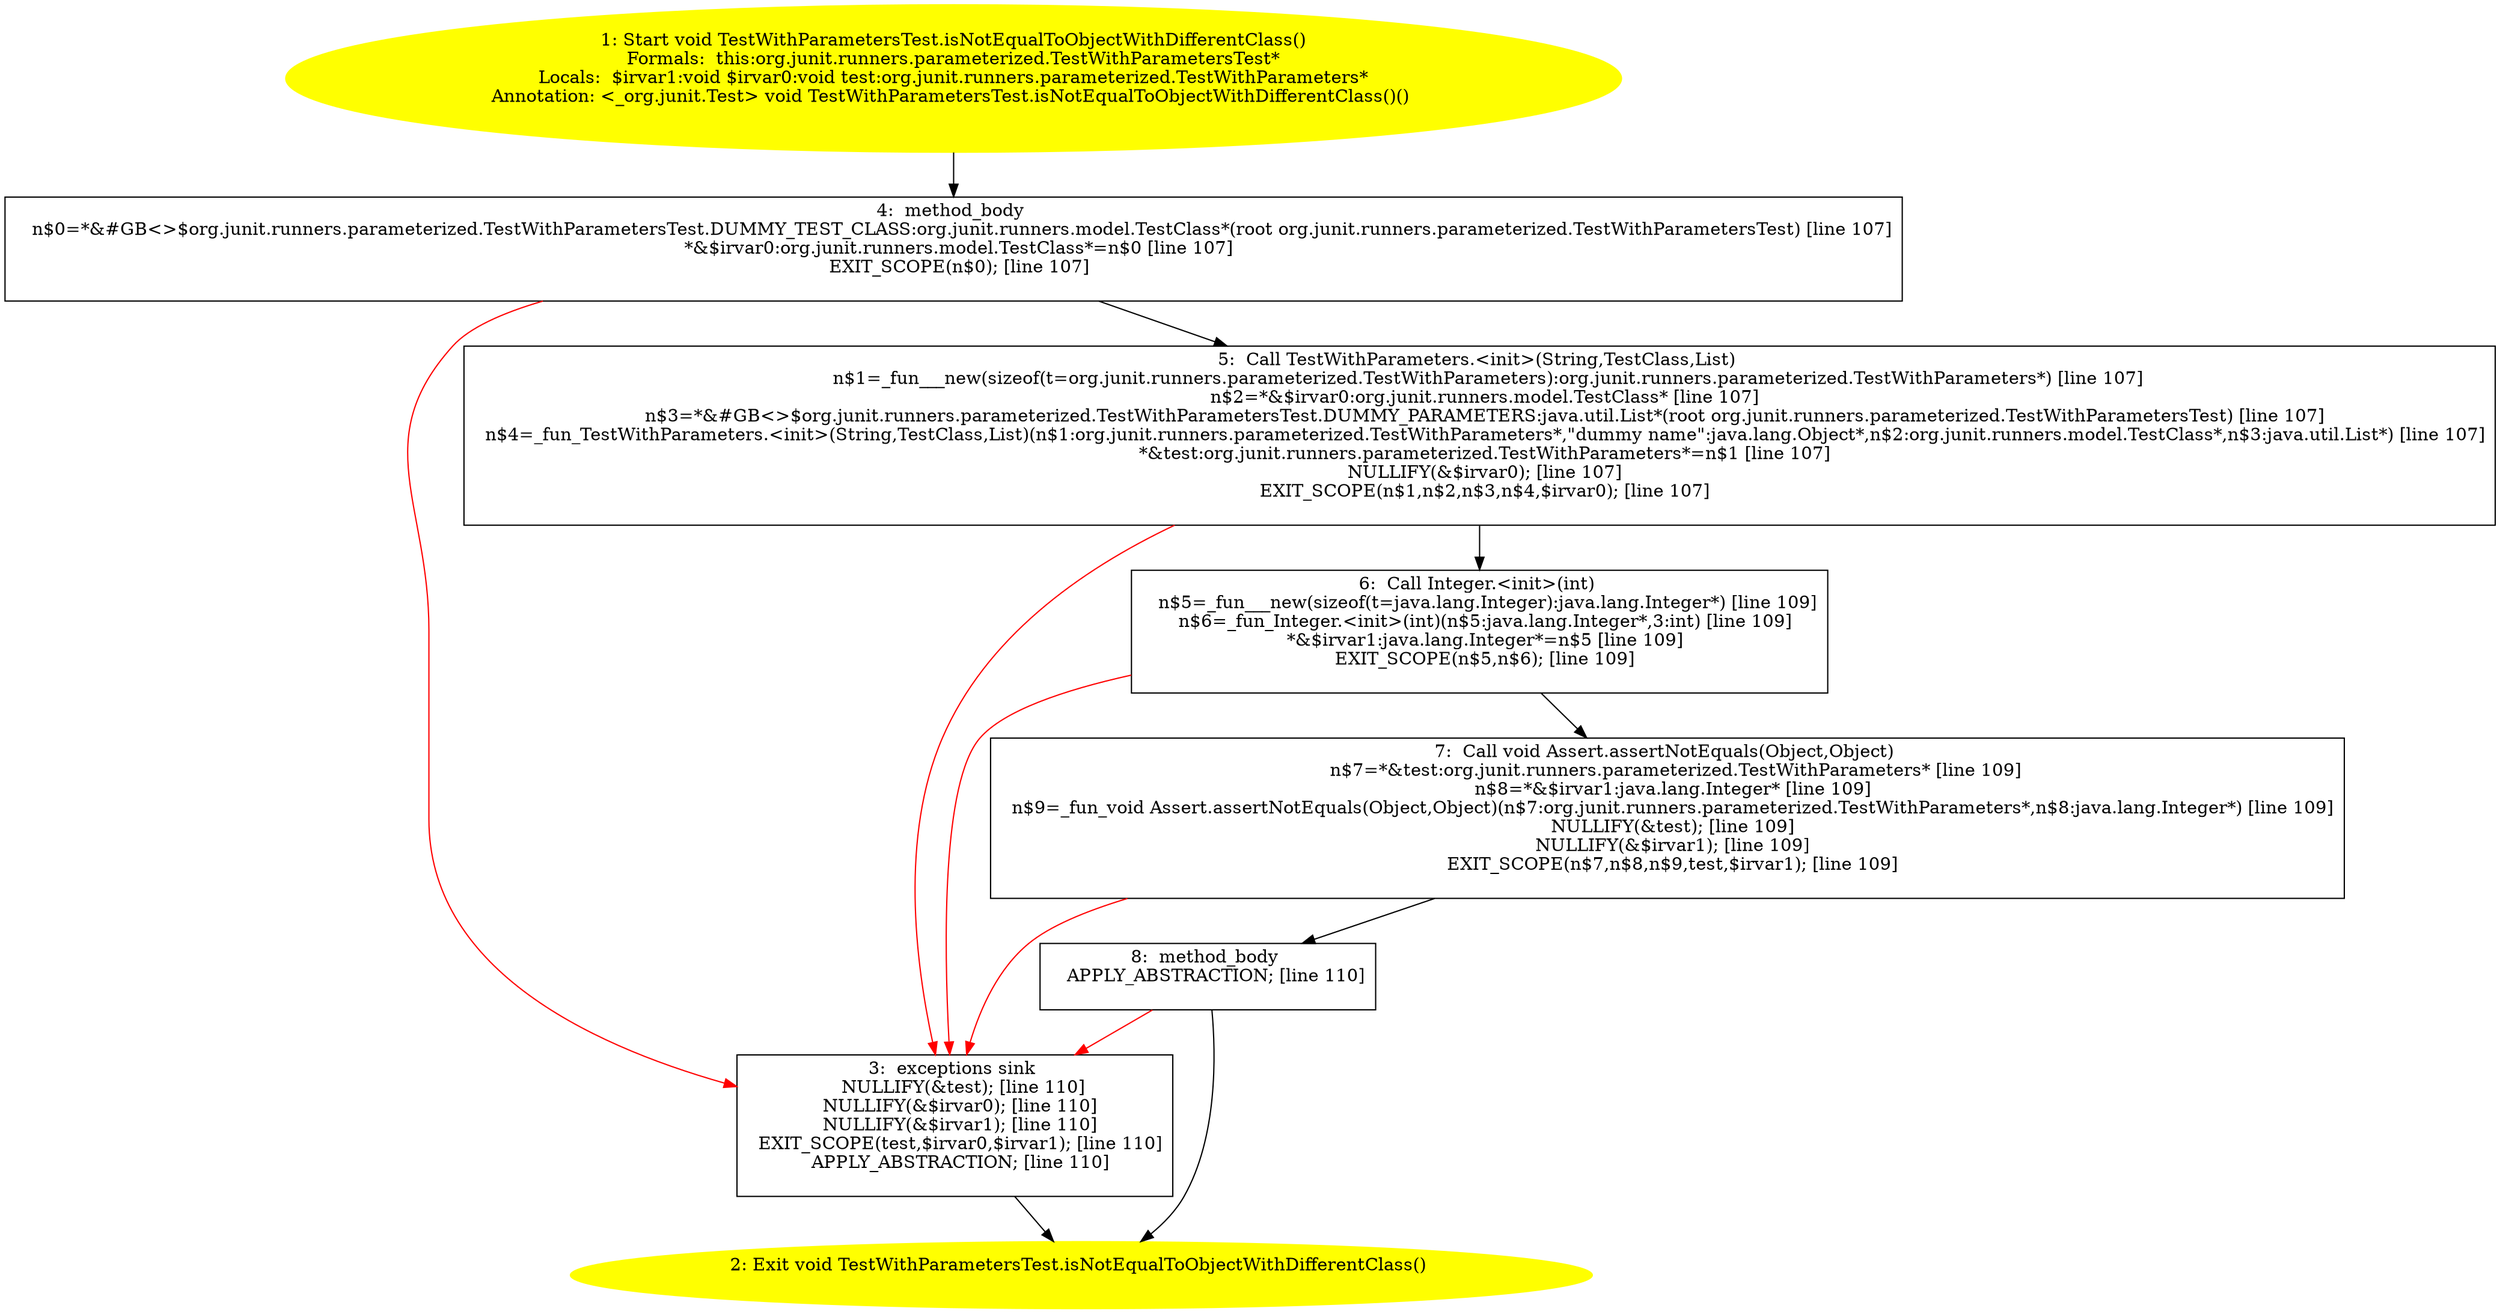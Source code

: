 /* @generated */
digraph cfg {
"org.junit.runners.parameterized.TestWithParametersTest.isNotEqualToObjectWithDifferentClass():void.2dfacd541e85cd1f4d20518bc1cf9c2c_1" [label="1: Start void TestWithParametersTest.isNotEqualToObjectWithDifferentClass()\nFormals:  this:org.junit.runners.parameterized.TestWithParametersTest*\nLocals:  $irvar1:void $irvar0:void test:org.junit.runners.parameterized.TestWithParameters*\nAnnotation: <_org.junit.Test> void TestWithParametersTest.isNotEqualToObjectWithDifferentClass()() \n  " color=yellow style=filled]
	

	 "org.junit.runners.parameterized.TestWithParametersTest.isNotEqualToObjectWithDifferentClass():void.2dfacd541e85cd1f4d20518bc1cf9c2c_1" -> "org.junit.runners.parameterized.TestWithParametersTest.isNotEqualToObjectWithDifferentClass():void.2dfacd541e85cd1f4d20518bc1cf9c2c_4" ;
"org.junit.runners.parameterized.TestWithParametersTest.isNotEqualToObjectWithDifferentClass():void.2dfacd541e85cd1f4d20518bc1cf9c2c_2" [label="2: Exit void TestWithParametersTest.isNotEqualToObjectWithDifferentClass() \n  " color=yellow style=filled]
	

"org.junit.runners.parameterized.TestWithParametersTest.isNotEqualToObjectWithDifferentClass():void.2dfacd541e85cd1f4d20518bc1cf9c2c_3" [label="3:  exceptions sink \n   NULLIFY(&test); [line 110]\n  NULLIFY(&$irvar0); [line 110]\n  NULLIFY(&$irvar1); [line 110]\n  EXIT_SCOPE(test,$irvar0,$irvar1); [line 110]\n  APPLY_ABSTRACTION; [line 110]\n " shape="box"]
	

	 "org.junit.runners.parameterized.TestWithParametersTest.isNotEqualToObjectWithDifferentClass():void.2dfacd541e85cd1f4d20518bc1cf9c2c_3" -> "org.junit.runners.parameterized.TestWithParametersTest.isNotEqualToObjectWithDifferentClass():void.2dfacd541e85cd1f4d20518bc1cf9c2c_2" ;
"org.junit.runners.parameterized.TestWithParametersTest.isNotEqualToObjectWithDifferentClass():void.2dfacd541e85cd1f4d20518bc1cf9c2c_4" [label="4:  method_body \n   n$0=*&#GB<>$org.junit.runners.parameterized.TestWithParametersTest.DUMMY_TEST_CLASS:org.junit.runners.model.TestClass*(root org.junit.runners.parameterized.TestWithParametersTest) [line 107]\n  *&$irvar0:org.junit.runners.model.TestClass*=n$0 [line 107]\n  EXIT_SCOPE(n$0); [line 107]\n " shape="box"]
	

	 "org.junit.runners.parameterized.TestWithParametersTest.isNotEqualToObjectWithDifferentClass():void.2dfacd541e85cd1f4d20518bc1cf9c2c_4" -> "org.junit.runners.parameterized.TestWithParametersTest.isNotEqualToObjectWithDifferentClass():void.2dfacd541e85cd1f4d20518bc1cf9c2c_5" ;
	 "org.junit.runners.parameterized.TestWithParametersTest.isNotEqualToObjectWithDifferentClass():void.2dfacd541e85cd1f4d20518bc1cf9c2c_4" -> "org.junit.runners.parameterized.TestWithParametersTest.isNotEqualToObjectWithDifferentClass():void.2dfacd541e85cd1f4d20518bc1cf9c2c_3" [color="red" ];
"org.junit.runners.parameterized.TestWithParametersTest.isNotEqualToObjectWithDifferentClass():void.2dfacd541e85cd1f4d20518bc1cf9c2c_5" [label="5:  Call TestWithParameters.<init>(String,TestClass,List) \n   n$1=_fun___new(sizeof(t=org.junit.runners.parameterized.TestWithParameters):org.junit.runners.parameterized.TestWithParameters*) [line 107]\n  n$2=*&$irvar0:org.junit.runners.model.TestClass* [line 107]\n  n$3=*&#GB<>$org.junit.runners.parameterized.TestWithParametersTest.DUMMY_PARAMETERS:java.util.List*(root org.junit.runners.parameterized.TestWithParametersTest) [line 107]\n  n$4=_fun_TestWithParameters.<init>(String,TestClass,List)(n$1:org.junit.runners.parameterized.TestWithParameters*,\"dummy name\":java.lang.Object*,n$2:org.junit.runners.model.TestClass*,n$3:java.util.List*) [line 107]\n  *&test:org.junit.runners.parameterized.TestWithParameters*=n$1 [line 107]\n  NULLIFY(&$irvar0); [line 107]\n  EXIT_SCOPE(n$1,n$2,n$3,n$4,$irvar0); [line 107]\n " shape="box"]
	

	 "org.junit.runners.parameterized.TestWithParametersTest.isNotEqualToObjectWithDifferentClass():void.2dfacd541e85cd1f4d20518bc1cf9c2c_5" -> "org.junit.runners.parameterized.TestWithParametersTest.isNotEqualToObjectWithDifferentClass():void.2dfacd541e85cd1f4d20518bc1cf9c2c_6" ;
	 "org.junit.runners.parameterized.TestWithParametersTest.isNotEqualToObjectWithDifferentClass():void.2dfacd541e85cd1f4d20518bc1cf9c2c_5" -> "org.junit.runners.parameterized.TestWithParametersTest.isNotEqualToObjectWithDifferentClass():void.2dfacd541e85cd1f4d20518bc1cf9c2c_3" [color="red" ];
"org.junit.runners.parameterized.TestWithParametersTest.isNotEqualToObjectWithDifferentClass():void.2dfacd541e85cd1f4d20518bc1cf9c2c_6" [label="6:  Call Integer.<init>(int) \n   n$5=_fun___new(sizeof(t=java.lang.Integer):java.lang.Integer*) [line 109]\n  n$6=_fun_Integer.<init>(int)(n$5:java.lang.Integer*,3:int) [line 109]\n  *&$irvar1:java.lang.Integer*=n$5 [line 109]\n  EXIT_SCOPE(n$5,n$6); [line 109]\n " shape="box"]
	

	 "org.junit.runners.parameterized.TestWithParametersTest.isNotEqualToObjectWithDifferentClass():void.2dfacd541e85cd1f4d20518bc1cf9c2c_6" -> "org.junit.runners.parameterized.TestWithParametersTest.isNotEqualToObjectWithDifferentClass():void.2dfacd541e85cd1f4d20518bc1cf9c2c_7" ;
	 "org.junit.runners.parameterized.TestWithParametersTest.isNotEqualToObjectWithDifferentClass():void.2dfacd541e85cd1f4d20518bc1cf9c2c_6" -> "org.junit.runners.parameterized.TestWithParametersTest.isNotEqualToObjectWithDifferentClass():void.2dfacd541e85cd1f4d20518bc1cf9c2c_3" [color="red" ];
"org.junit.runners.parameterized.TestWithParametersTest.isNotEqualToObjectWithDifferentClass():void.2dfacd541e85cd1f4d20518bc1cf9c2c_7" [label="7:  Call void Assert.assertNotEquals(Object,Object) \n   n$7=*&test:org.junit.runners.parameterized.TestWithParameters* [line 109]\n  n$8=*&$irvar1:java.lang.Integer* [line 109]\n  n$9=_fun_void Assert.assertNotEquals(Object,Object)(n$7:org.junit.runners.parameterized.TestWithParameters*,n$8:java.lang.Integer*) [line 109]\n  NULLIFY(&test); [line 109]\n  NULLIFY(&$irvar1); [line 109]\n  EXIT_SCOPE(n$7,n$8,n$9,test,$irvar1); [line 109]\n " shape="box"]
	

	 "org.junit.runners.parameterized.TestWithParametersTest.isNotEqualToObjectWithDifferentClass():void.2dfacd541e85cd1f4d20518bc1cf9c2c_7" -> "org.junit.runners.parameterized.TestWithParametersTest.isNotEqualToObjectWithDifferentClass():void.2dfacd541e85cd1f4d20518bc1cf9c2c_8" ;
	 "org.junit.runners.parameterized.TestWithParametersTest.isNotEqualToObjectWithDifferentClass():void.2dfacd541e85cd1f4d20518bc1cf9c2c_7" -> "org.junit.runners.parameterized.TestWithParametersTest.isNotEqualToObjectWithDifferentClass():void.2dfacd541e85cd1f4d20518bc1cf9c2c_3" [color="red" ];
"org.junit.runners.parameterized.TestWithParametersTest.isNotEqualToObjectWithDifferentClass():void.2dfacd541e85cd1f4d20518bc1cf9c2c_8" [label="8:  method_body \n   APPLY_ABSTRACTION; [line 110]\n " shape="box"]
	

	 "org.junit.runners.parameterized.TestWithParametersTest.isNotEqualToObjectWithDifferentClass():void.2dfacd541e85cd1f4d20518bc1cf9c2c_8" -> "org.junit.runners.parameterized.TestWithParametersTest.isNotEqualToObjectWithDifferentClass():void.2dfacd541e85cd1f4d20518bc1cf9c2c_2" ;
	 "org.junit.runners.parameterized.TestWithParametersTest.isNotEqualToObjectWithDifferentClass():void.2dfacd541e85cd1f4d20518bc1cf9c2c_8" -> "org.junit.runners.parameterized.TestWithParametersTest.isNotEqualToObjectWithDifferentClass():void.2dfacd541e85cd1f4d20518bc1cf9c2c_3" [color="red" ];
}
